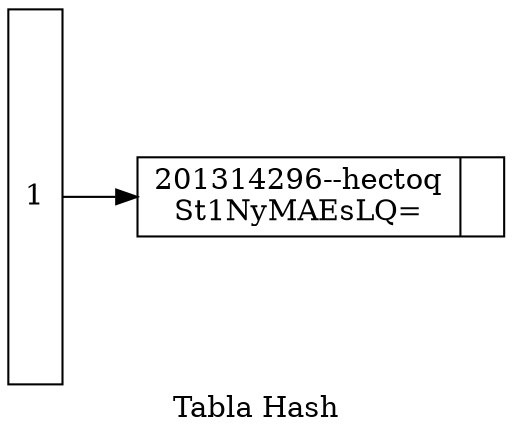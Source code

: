 digraph TablaHas{
nodesep=0.08;
rankdir=LR;
node [shape=record,width=0.1,height=0.1];
nodo0 [label = "  <f0>1 " , height=2.5];
nodo1[label = " {201314296--hectoq\nSt1NyMAEsLQ=|}"];

nodo0:f0->nodo1
label = " Tabla Hash "; 
}
